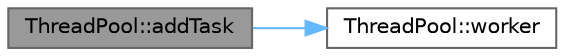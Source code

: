 digraph "ThreadPool::addTask"
{
 // LATEX_PDF_SIZE
  bgcolor="transparent";
  edge [fontname=Helvetica,fontsize=10,labelfontname=Helvetica,labelfontsize=10];
  node [fontname=Helvetica,fontsize=10,shape=box,height=0.2,width=0.4];
  rankdir="LR";
  Node1 [id="Node000001",label="ThreadPool::addTask",height=0.2,width=0.4,color="gray40", fillcolor="grey60", style="filled", fontcolor="black",tooltip="尝试向任务队列中加入任务"];
  Node1 -> Node2 [id="edge1_Node000001_Node000002",color="steelblue1",style="solid",tooltip=" "];
  Node2 [id="Node000002",label="ThreadPool::worker",height=0.2,width=0.4,color="grey40", fillcolor="white", style="filled",URL="$class_thread_pool.html#aae5b85252b91ab697b919c6fad17b039",tooltip="执行任务的线程"];
}
